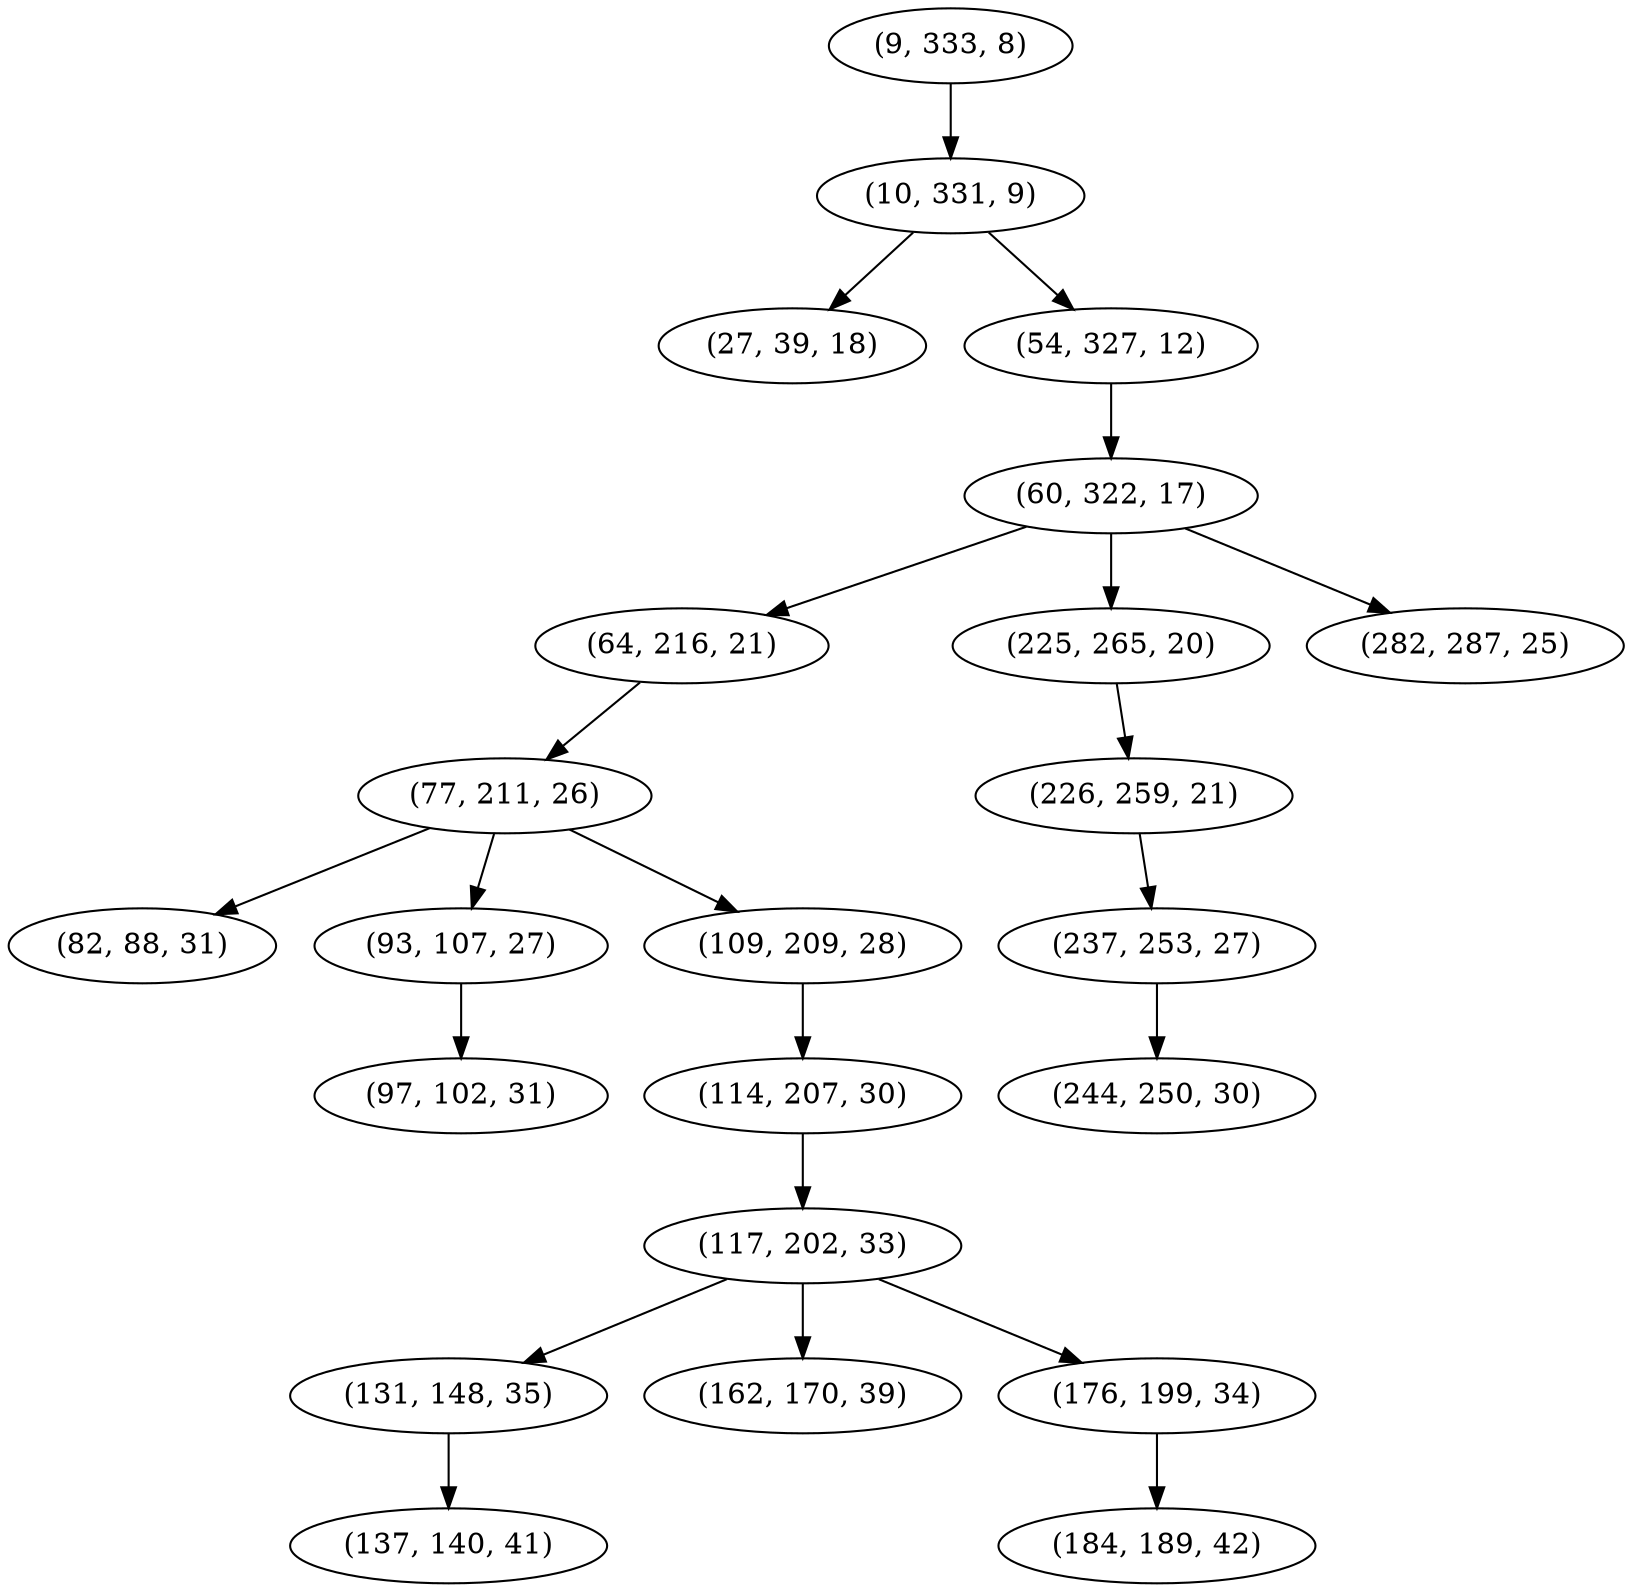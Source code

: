 digraph tree {
    "(9, 333, 8)";
    "(10, 331, 9)";
    "(27, 39, 18)";
    "(54, 327, 12)";
    "(60, 322, 17)";
    "(64, 216, 21)";
    "(77, 211, 26)";
    "(82, 88, 31)";
    "(93, 107, 27)";
    "(97, 102, 31)";
    "(109, 209, 28)";
    "(114, 207, 30)";
    "(117, 202, 33)";
    "(131, 148, 35)";
    "(137, 140, 41)";
    "(162, 170, 39)";
    "(176, 199, 34)";
    "(184, 189, 42)";
    "(225, 265, 20)";
    "(226, 259, 21)";
    "(237, 253, 27)";
    "(244, 250, 30)";
    "(282, 287, 25)";
    "(9, 333, 8)" -> "(10, 331, 9)";
    "(10, 331, 9)" -> "(27, 39, 18)";
    "(10, 331, 9)" -> "(54, 327, 12)";
    "(54, 327, 12)" -> "(60, 322, 17)";
    "(60, 322, 17)" -> "(64, 216, 21)";
    "(60, 322, 17)" -> "(225, 265, 20)";
    "(60, 322, 17)" -> "(282, 287, 25)";
    "(64, 216, 21)" -> "(77, 211, 26)";
    "(77, 211, 26)" -> "(82, 88, 31)";
    "(77, 211, 26)" -> "(93, 107, 27)";
    "(77, 211, 26)" -> "(109, 209, 28)";
    "(93, 107, 27)" -> "(97, 102, 31)";
    "(109, 209, 28)" -> "(114, 207, 30)";
    "(114, 207, 30)" -> "(117, 202, 33)";
    "(117, 202, 33)" -> "(131, 148, 35)";
    "(117, 202, 33)" -> "(162, 170, 39)";
    "(117, 202, 33)" -> "(176, 199, 34)";
    "(131, 148, 35)" -> "(137, 140, 41)";
    "(176, 199, 34)" -> "(184, 189, 42)";
    "(225, 265, 20)" -> "(226, 259, 21)";
    "(226, 259, 21)" -> "(237, 253, 27)";
    "(237, 253, 27)" -> "(244, 250, 30)";
}
